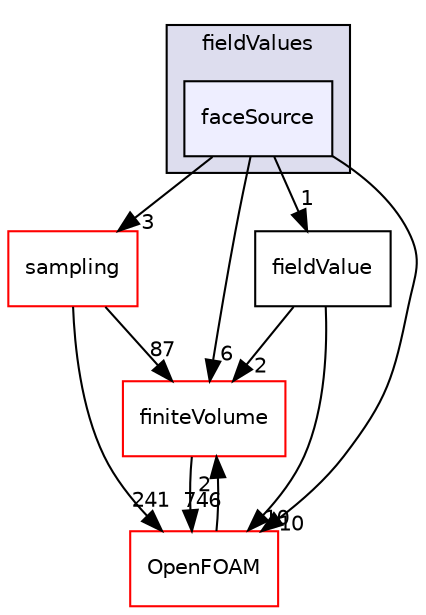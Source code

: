 digraph "src/postProcessing/functionObjects/field/fieldValues/faceSource" {
  bgcolor=transparent;
  compound=true
  node [ fontsize="10", fontname="Helvetica"];
  edge [ labelfontsize="10", labelfontname="Helvetica"];
  subgraph clusterdir_1bce965a5bf38e495a5f169c678f6b15 {
    graph [ bgcolor="#ddddee", pencolor="black", label="fieldValues" fontname="Helvetica", fontsize="10", URL="dir_1bce965a5bf38e495a5f169c678f6b15.html"]
  dir_4cfe4765c91f772c91fcac64f52ce1c8 [shape=box, label="faceSource", style="filled", fillcolor="#eeeeff", pencolor="black", URL="dir_4cfe4765c91f772c91fcac64f52ce1c8.html"];
  }
  dir_9bd15774b555cf7259a6fa18f99fe99b [shape=box label="finiteVolume" color="red" URL="dir_9bd15774b555cf7259a6fa18f99fe99b.html"];
  dir_24a3817a3c61c11f04a0a72057522f4f [shape=box label="sampling" color="red" URL="dir_24a3817a3c61c11f04a0a72057522f4f.html"];
  dir_ad1cec5e636c5b8f5e13841269237d3b [shape=box label="fieldValue" URL="dir_ad1cec5e636c5b8f5e13841269237d3b.html"];
  dir_c5473ff19b20e6ec4dfe5c310b3778a8 [shape=box label="OpenFOAM" color="red" URL="dir_c5473ff19b20e6ec4dfe5c310b3778a8.html"];
  dir_9bd15774b555cf7259a6fa18f99fe99b->dir_c5473ff19b20e6ec4dfe5c310b3778a8 [headlabel="746", labeldistance=1.5 headhref="dir_000897_001897.html"];
  dir_24a3817a3c61c11f04a0a72057522f4f->dir_9bd15774b555cf7259a6fa18f99fe99b [headlabel="87", labeldistance=1.5 headhref="dir_002681_000897.html"];
  dir_24a3817a3c61c11f04a0a72057522f4f->dir_c5473ff19b20e6ec4dfe5c310b3778a8 [headlabel="241", labeldistance=1.5 headhref="dir_002681_001897.html"];
  dir_ad1cec5e636c5b8f5e13841269237d3b->dir_9bd15774b555cf7259a6fa18f99fe99b [headlabel="2", labeldistance=1.5 headhref="dir_002487_000897.html"];
  dir_ad1cec5e636c5b8f5e13841269237d3b->dir_c5473ff19b20e6ec4dfe5c310b3778a8 [headlabel="10", labeldistance=1.5 headhref="dir_002487_001897.html"];
  dir_4cfe4765c91f772c91fcac64f52ce1c8->dir_9bd15774b555cf7259a6fa18f99fe99b [headlabel="6", labeldistance=1.5 headhref="dir_002486_000897.html"];
  dir_4cfe4765c91f772c91fcac64f52ce1c8->dir_24a3817a3c61c11f04a0a72057522f4f [headlabel="3", labeldistance=1.5 headhref="dir_002486_002681.html"];
  dir_4cfe4765c91f772c91fcac64f52ce1c8->dir_ad1cec5e636c5b8f5e13841269237d3b [headlabel="1", labeldistance=1.5 headhref="dir_002486_002487.html"];
  dir_4cfe4765c91f772c91fcac64f52ce1c8->dir_c5473ff19b20e6ec4dfe5c310b3778a8 [headlabel="10", labeldistance=1.5 headhref="dir_002486_001897.html"];
  dir_c5473ff19b20e6ec4dfe5c310b3778a8->dir_9bd15774b555cf7259a6fa18f99fe99b [headlabel="2", labeldistance=1.5 headhref="dir_001897_000897.html"];
}

